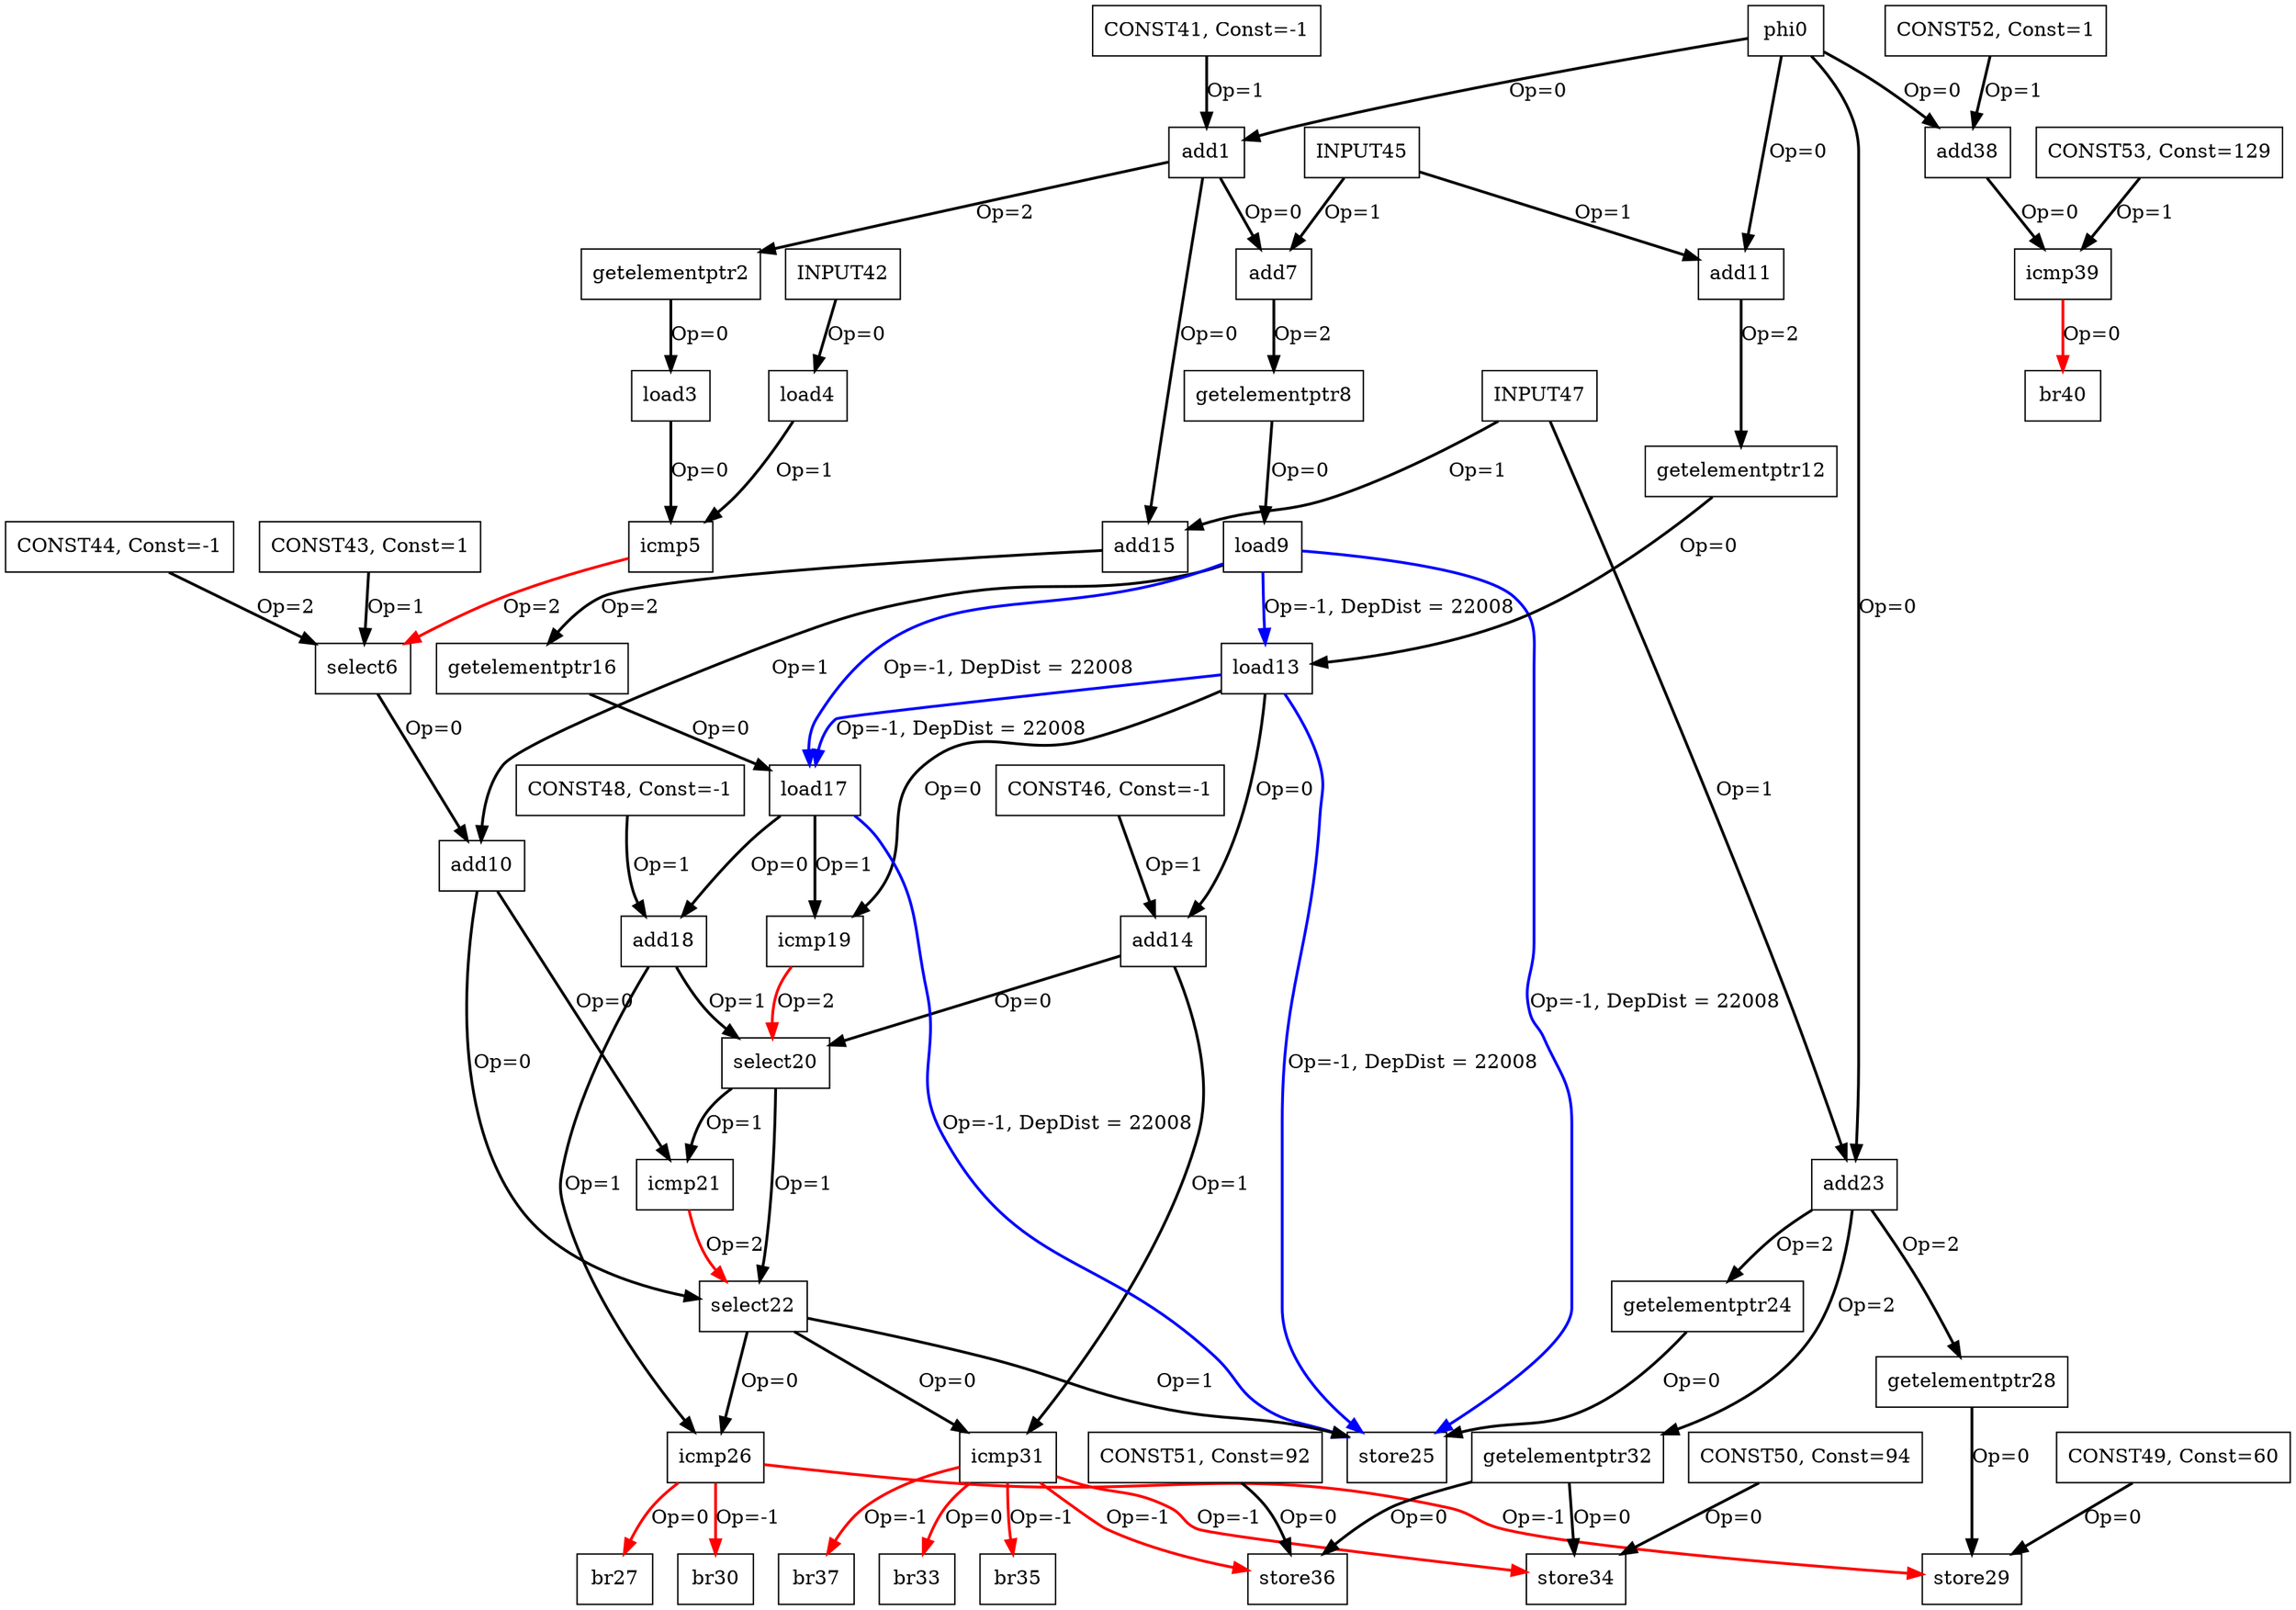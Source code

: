 Digraph G {
phi0[label = "phi0", shape = box, color = black];
add1[label = "add1", shape = box, color = black];
getelementptr2[label = "getelementptr2", shape = box, color = black];
load3[label = "load3", shape = box, color = black];
load4[label = "load4", shape = box, color = black];
icmp5[label = "icmp5", shape = box, color = black];
select6[label = "select6", shape = box, color = black];
add7[label = "add7", shape = box, color = black];
getelementptr8[label = "getelementptr8", shape = box, color = black];
load9[label = "load9", shape = box, color = black];
add10[label = "add10", shape = box, color = black];
add11[label = "add11", shape = box, color = black];
getelementptr12[label = "getelementptr12", shape = box, color = black];
load13[label = "load13", shape = box, color = black];
add14[label = "add14", shape = box, color = black];
add15[label = "add15", shape = box, color = black];
getelementptr16[label = "getelementptr16", shape = box, color = black];
load17[label = "load17", shape = box, color = black];
add18[label = "add18", shape = box, color = black];
icmp19[label = "icmp19", shape = box, color = black];
select20[label = "select20", shape = box, color = black];
icmp21[label = "icmp21", shape = box, color = black];
select22[label = "select22", shape = box, color = black];
add23[label = "add23", shape = box, color = black];
getelementptr24[label = "getelementptr24", shape = box, color = black];
store25[label = "store25", shape = box, color = black];
icmp26[label = "icmp26", shape = box, color = black];
br27[label = "br27", shape = box, color = black];
getelementptr28[label = "getelementptr28", shape = box, color = black];
store29[label = "store29", shape = box, color = black];
br30[label = "br30", shape = box, color = black];
icmp31[label = "icmp31", shape = box, color = black];
getelementptr32[label = "getelementptr32", shape = box, color = black];
br33[label = "br33", shape = box, color = black];
store34[label = "store34", shape = box, color = black];
br35[label = "br35", shape = box, color = black];
store36[label = "store36", shape = box, color = black];
br37[label = "br37", shape = box, color = black];
add38[label = "add38", shape = box, color = black];
icmp39[label = "icmp39", shape = box, color = black];
br40[label = "br40", shape = box, color = black];
CONST41[label = "CONST41, Const=-1", shape = box, color = black];
INPUT42[label = "INPUT42", shape = box, color = black];
CONST43[label = "CONST43, Const=1", shape = box, color = black];
CONST44[label = "CONST44, Const=-1", shape = box, color = black];
INPUT45[label = "INPUT45", shape = box, color = black];
CONST46[label = "CONST46, Const=-1", shape = box, color = black];
INPUT47[label = "INPUT47", shape = box, color = black];
CONST48[label = "CONST48, Const=-1", shape = box, color = black];
CONST49[label = "CONST49, Const=60", shape = box, color = black];
CONST50[label = "CONST50, Const=94", shape = box, color = black];
CONST51[label = "CONST51, Const=92", shape = box, color = black];
CONST52[label = "CONST52, Const=1", shape = box, color = black];
CONST53[label = "CONST53, Const=129", shape = box, color = black];
phi0 -> add38[color = black, style = bold, label = "Op=0"];
phi0 -> add23[color = black, style = bold, label = "Op=0"];
phi0 -> add11[color = black, style = bold, label = "Op=0"];
phi0 -> add1[color = black, style = bold, label = "Op=0"];
CONST41 -> add1[color = black, style = bold, label = "Op=1"];
add1 -> add15[color = black, style = bold, label = "Op=0"];
add1 -> add7[color = black, style = bold, label = "Op=0"];
add1 -> getelementptr2[color = black, style = bold, label = "Op=2"];
getelementptr2 -> load3[color = black, style = bold, label = "Op=0"];
load3 -> icmp5[color = black, style = bold, label = "Op=0"];
INPUT42 -> load4[color = black, style = bold, label = "Op=0"];
load4 -> icmp5[color = black, style = bold, label = "Op=1"];
icmp5 -> select6[color = red, style = bold, label = "Op=2"];
CONST43 -> select6[color = black, style = bold, label = "Op=1"];
CONST44 -> select6[color = black, style = bold, label = "Op=2"];
select6 -> add10[color = black, style = bold, label = "Op=0"];
INPUT45 -> add7[color = black, style = bold, label = "Op=1"];
add7 -> getelementptr8[color = black, style = bold, label = "Op=2"];
getelementptr8 -> load9[color = black, style = bold, label = "Op=0"];
load9 -> add10[color = black, style = bold, label = "Op=1"];
add10 -> select22[color = black, style = bold, label = "Op=0"];
add10 -> icmp21[color = black, style = bold, label = "Op=0"];
INPUT45 -> add11[color = black, style = bold, label = "Op=1"];
add11 -> getelementptr12[color = black, style = bold, label = "Op=2"];
getelementptr12 -> load13[color = black, style = bold, label = "Op=0"];
load13 -> icmp19[color = black, style = bold, label = "Op=0"];
load13 -> add14[color = black, style = bold, label = "Op=0"];
CONST46 -> add14[color = black, style = bold, label = "Op=1"];
add14 -> icmp31[color = black, style = bold, label = "Op=1"];
add14 -> select20[color = black, style = bold, label = "Op=0"];
INPUT47 -> add15[color = black, style = bold, label = "Op=1"];
add15 -> getelementptr16[color = black, style = bold, label = "Op=2"];
getelementptr16 -> load17[color = black, style = bold, label = "Op=0"];
load17 -> icmp19[color = black, style = bold, label = "Op=1"];
load17 -> add18[color = black, style = bold, label = "Op=0"];
CONST48 -> add18[color = black, style = bold, label = "Op=1"];
add18 -> icmp26[color = black, style = bold, label = "Op=1"];
add18 -> select20[color = black, style = bold, label = "Op=1"];
icmp19 -> select20[color = red, style = bold, label = "Op=2"];
select20 -> select22[color = black, style = bold, label = "Op=1"];
select20 -> icmp21[color = black, style = bold, label = "Op=1"];
icmp21 -> select22[color = red, style = bold, label = "Op=2"];
select22 -> icmp31[color = black, style = bold, label = "Op=0"];
select22 -> icmp26[color = black, style = bold, label = "Op=0"];
select22 -> store25[color = black, style = bold, label = "Op=1"];
INPUT47 -> add23[color = black, style = bold, label = "Op=1"];
add23 -> getelementptr32[color = black, style = bold, label = "Op=2"];
add23 -> getelementptr28[color = black, style = bold, label = "Op=2"];
add23 -> getelementptr24[color = black, style = bold, label = "Op=2"];
getelementptr24 -> store25[color = black, style = bold, label = "Op=0"];
icmp26 -> br27[color = red, style = bold, label = "Op=0"];
getelementptr28 -> store29[color = black, style = bold, label = "Op=0"];
CONST49 -> store29[color = black, style = bold, label = "Op=0"];
icmp31 -> br33[color = red, style = bold, label = "Op=0"];
getelementptr32 -> store36[color = black, style = bold, label = "Op=0"];
getelementptr32 -> store34[color = black, style = bold, label = "Op=0"];
CONST50 -> store34[color = black, style = bold, label = "Op=0"];
CONST51 -> store36[color = black, style = bold, label = "Op=0"];
CONST52 -> add38[color = black, style = bold, label = "Op=1"];
add38 -> icmp39[color = black, style = bold, label = "Op=0"];
CONST53 -> icmp39[color = black, style = bold, label = "Op=1"];
icmp39 -> br40[color = red, style = bold, label = "Op=0"];
load9 -> load13[color = blue, style = bold, label = "Op=-1, DepDist = 22008"];
load9 -> load17[color = blue, style = bold, label = "Op=-1, DepDist = 22008"];
load9 -> store25[color = blue, style = bold, label = "Op=-1, DepDist = 22008"];
load13 -> load17[color = blue, style = bold, label = "Op=-1, DepDist = 22008"];
load13 -> store25[color = blue, style = bold, label = "Op=-1, DepDist = 22008"];
load17 -> store25[color = blue, style = bold, label = "Op=-1, DepDist = 22008"];
icmp26 -> store29[color = red, style = bold, label = "Op=-1"];
icmp26 -> br30[color = red, style = bold, label = "Op=-1"];
icmp31 -> store34[color = red, style = bold, label = "Op=-1"];
icmp31 -> br35[color = red, style = bold, label = "Op=-1"];
icmp31 -> store36[color = red, style = bold, label = "Op=-1"];
icmp31 -> br37[color = red, style = bold, label = "Op=-1"];
}
